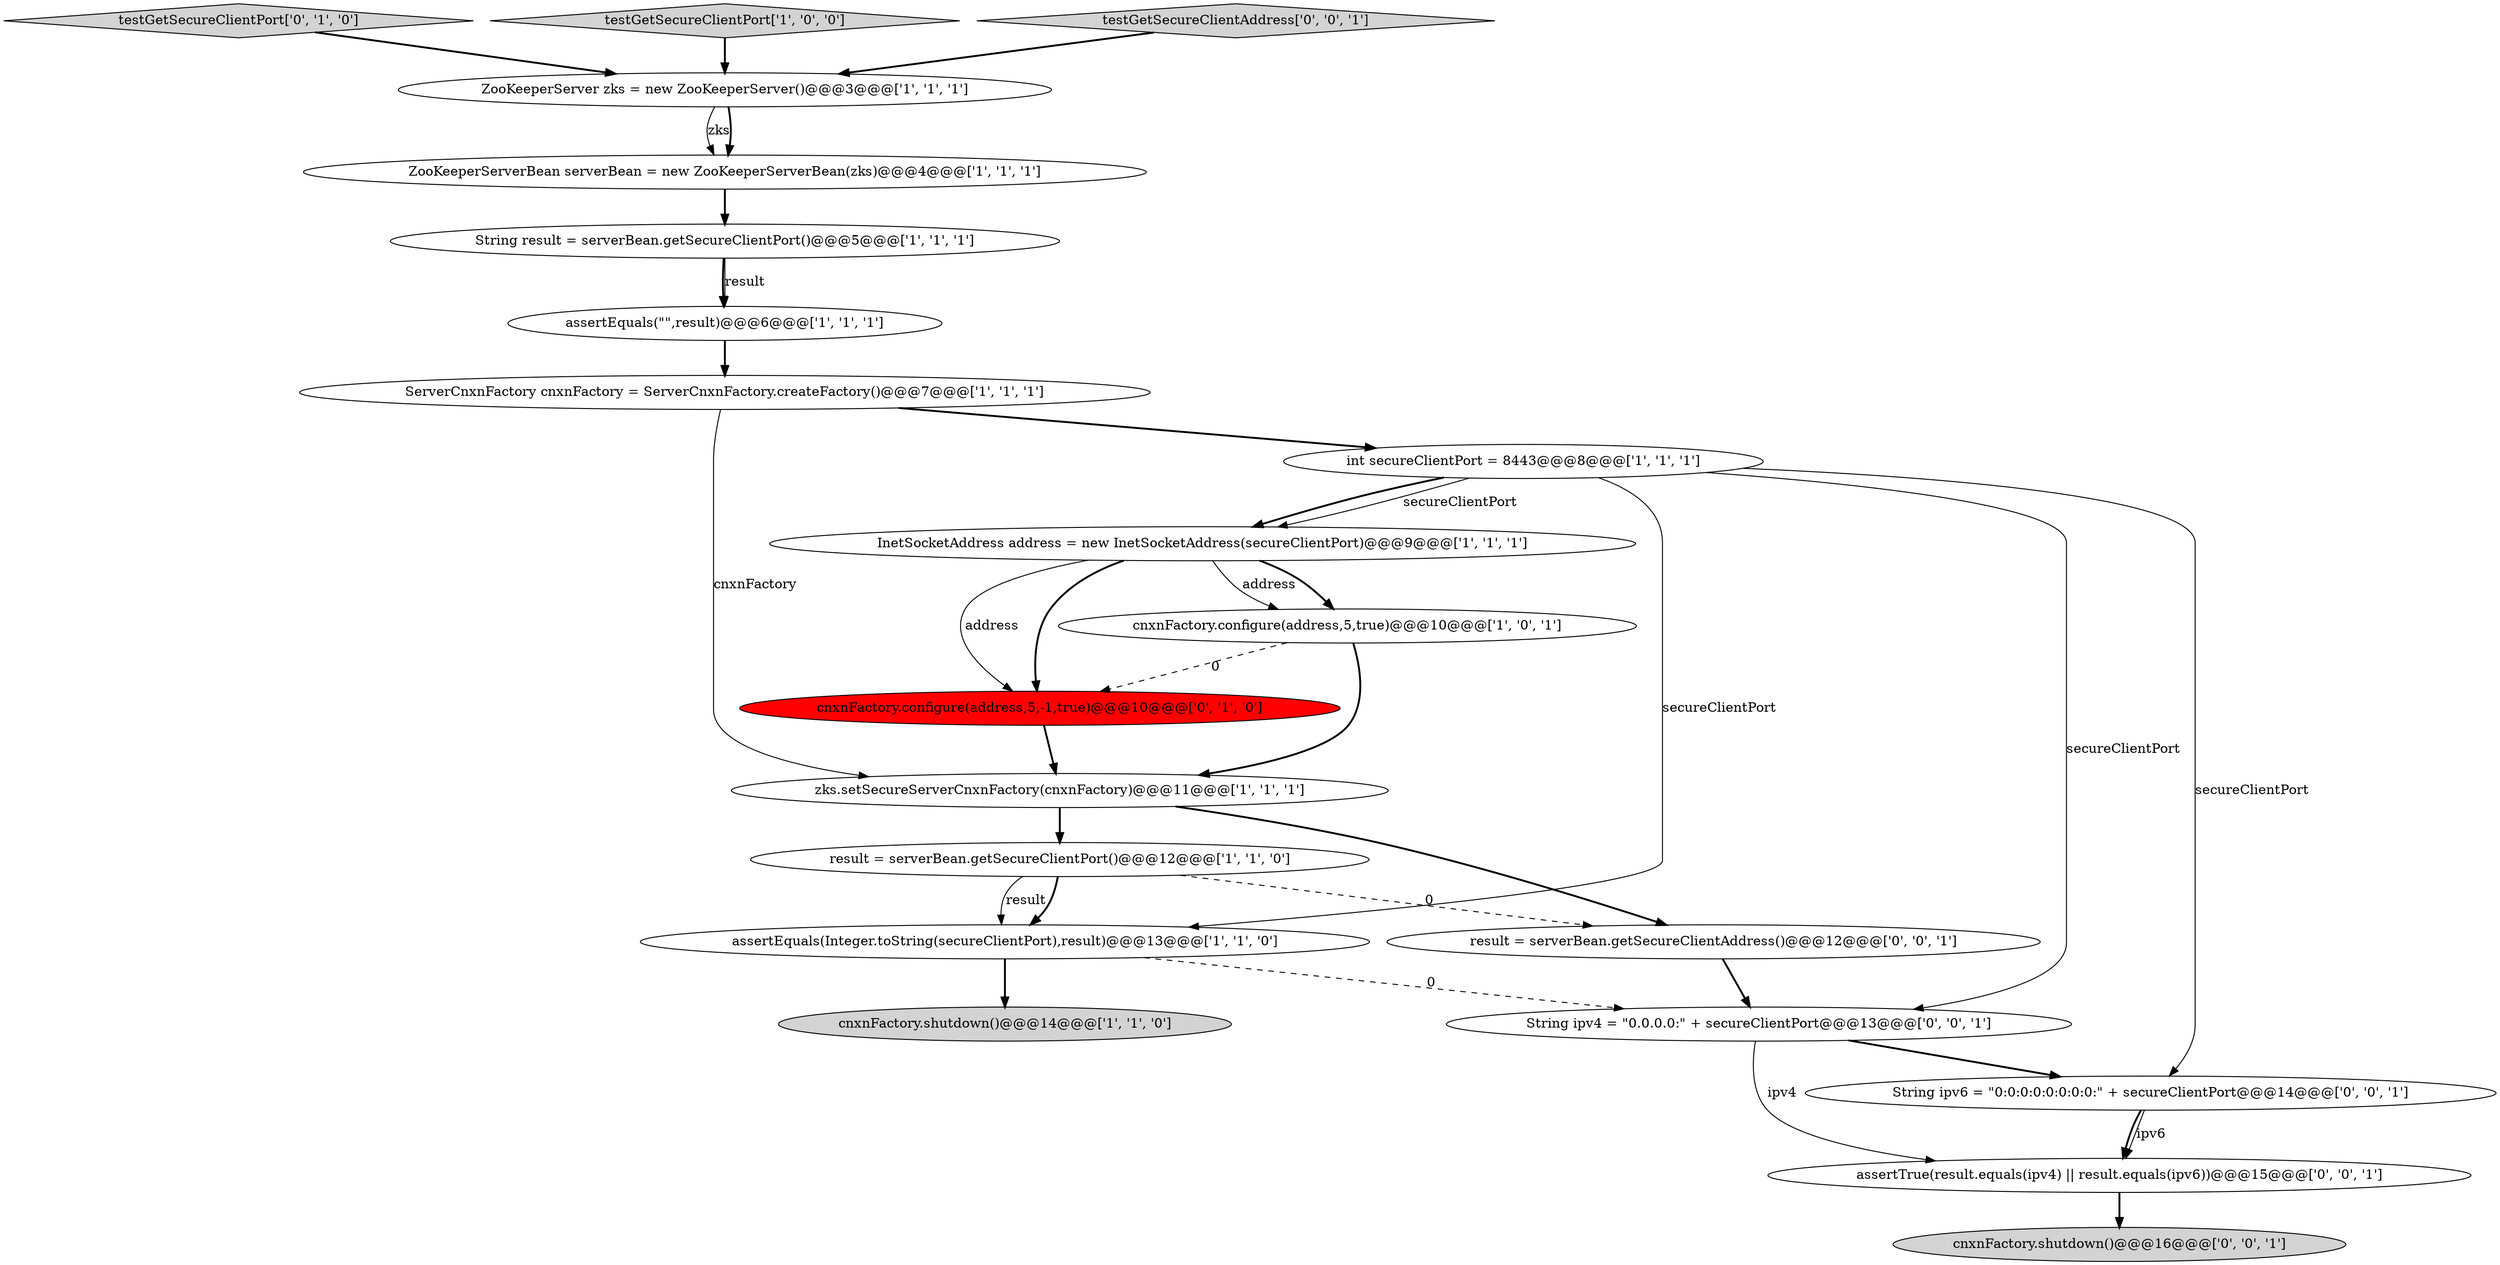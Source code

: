 digraph {
12 [style = filled, label = "assertEquals(\"\",result)@@@6@@@['1', '1', '1']", fillcolor = white, shape = ellipse image = "AAA0AAABBB1BBB"];
8 [style = filled, label = "cnxnFactory.shutdown()@@@14@@@['1', '1', '0']", fillcolor = lightgray, shape = ellipse image = "AAA0AAABBB1BBB"];
1 [style = filled, label = "InetSocketAddress address = new InetSocketAddress(secureClientPort)@@@9@@@['1', '1', '1']", fillcolor = white, shape = ellipse image = "AAA0AAABBB1BBB"];
6 [style = filled, label = "zks.setSecureServerCnxnFactory(cnxnFactory)@@@11@@@['1', '1', '1']", fillcolor = white, shape = ellipse image = "AAA0AAABBB1BBB"];
0 [style = filled, label = "result = serverBean.getSecureClientPort()@@@12@@@['1', '1', '0']", fillcolor = white, shape = ellipse image = "AAA0AAABBB1BBB"];
2 [style = filled, label = "ServerCnxnFactory cnxnFactory = ServerCnxnFactory.createFactory()@@@7@@@['1', '1', '1']", fillcolor = white, shape = ellipse image = "AAA0AAABBB1BBB"];
4 [style = filled, label = "ZooKeeperServerBean serverBean = new ZooKeeperServerBean(zks)@@@4@@@['1', '1', '1']", fillcolor = white, shape = ellipse image = "AAA0AAABBB1BBB"];
17 [style = filled, label = "String ipv4 = \"0.0.0.0:\" + secureClientPort@@@13@@@['0', '0', '1']", fillcolor = white, shape = ellipse image = "AAA0AAABBB3BBB"];
13 [style = filled, label = "cnxnFactory.configure(address,5,-1,true)@@@10@@@['0', '1', '0']", fillcolor = red, shape = ellipse image = "AAA1AAABBB2BBB"];
10 [style = filled, label = "assertEquals(Integer.toString(secureClientPort),result)@@@13@@@['1', '1', '0']", fillcolor = white, shape = ellipse image = "AAA0AAABBB1BBB"];
14 [style = filled, label = "testGetSecureClientPort['0', '1', '0']", fillcolor = lightgray, shape = diamond image = "AAA0AAABBB2BBB"];
15 [style = filled, label = "cnxnFactory.shutdown()@@@16@@@['0', '0', '1']", fillcolor = lightgray, shape = ellipse image = "AAA0AAABBB3BBB"];
3 [style = filled, label = "testGetSecureClientPort['1', '0', '0']", fillcolor = lightgray, shape = diamond image = "AAA0AAABBB1BBB"];
9 [style = filled, label = "cnxnFactory.configure(address,5,true)@@@10@@@['1', '0', '1']", fillcolor = white, shape = ellipse image = "AAA0AAABBB1BBB"];
18 [style = filled, label = "assertTrue(result.equals(ipv4) || result.equals(ipv6))@@@15@@@['0', '0', '1']", fillcolor = white, shape = ellipse image = "AAA0AAABBB3BBB"];
20 [style = filled, label = "testGetSecureClientAddress['0', '0', '1']", fillcolor = lightgray, shape = diamond image = "AAA0AAABBB3BBB"];
11 [style = filled, label = "String result = serverBean.getSecureClientPort()@@@5@@@['1', '1', '1']", fillcolor = white, shape = ellipse image = "AAA0AAABBB1BBB"];
16 [style = filled, label = "result = serverBean.getSecureClientAddress()@@@12@@@['0', '0', '1']", fillcolor = white, shape = ellipse image = "AAA0AAABBB3BBB"];
19 [style = filled, label = "String ipv6 = \"0:0:0:0:0:0:0:0:\" + secureClientPort@@@14@@@['0', '0', '1']", fillcolor = white, shape = ellipse image = "AAA0AAABBB3BBB"];
5 [style = filled, label = "ZooKeeperServer zks = new ZooKeeperServer()@@@3@@@['1', '1', '1']", fillcolor = white, shape = ellipse image = "AAA0AAABBB1BBB"];
7 [style = filled, label = "int secureClientPort = 8443@@@8@@@['1', '1', '1']", fillcolor = white, shape = ellipse image = "AAA0AAABBB1BBB"];
1->13 [style = solid, label="address"];
0->10 [style = solid, label="result"];
19->18 [style = bold, label=""];
7->1 [style = bold, label=""];
19->18 [style = solid, label="ipv6"];
1->9 [style = solid, label="address"];
7->19 [style = solid, label="secureClientPort"];
18->15 [style = bold, label=""];
0->16 [style = dashed, label="0"];
7->1 [style = solid, label="secureClientPort"];
11->12 [style = bold, label=""];
6->0 [style = bold, label=""];
16->17 [style = bold, label=""];
1->13 [style = bold, label=""];
17->19 [style = bold, label=""];
17->18 [style = solid, label="ipv4"];
1->9 [style = bold, label=""];
9->6 [style = bold, label=""];
20->5 [style = bold, label=""];
5->4 [style = solid, label="zks"];
12->2 [style = bold, label=""];
0->10 [style = bold, label=""];
3->5 [style = bold, label=""];
11->12 [style = solid, label="result"];
10->8 [style = bold, label=""];
6->16 [style = bold, label=""];
2->6 [style = solid, label="cnxnFactory"];
7->10 [style = solid, label="secureClientPort"];
5->4 [style = bold, label=""];
9->13 [style = dashed, label="0"];
7->17 [style = solid, label="secureClientPort"];
10->17 [style = dashed, label="0"];
2->7 [style = bold, label=""];
13->6 [style = bold, label=""];
4->11 [style = bold, label=""];
14->5 [style = bold, label=""];
}
